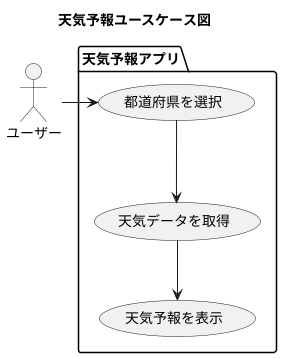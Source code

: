 @startuml

title 天気予報ユースケース図

actor ユーザー

package "天気予報アプリ" {
    usecase "都道府県を選択" as UC1
    usecase "天気データを取得" as UC2
    usecase "天気予報を表示" as UC3
}

ユーザー -> UC1
UC1 --> UC2
UC2 --> UC3

@enduml
